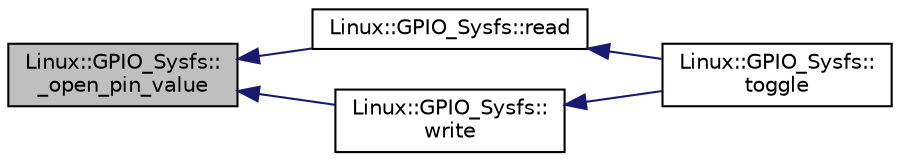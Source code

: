 digraph "Linux::GPIO_Sysfs::_open_pin_value"
{
 // INTERACTIVE_SVG=YES
  edge [fontname="Helvetica",fontsize="10",labelfontname="Helvetica",labelfontsize="10"];
  node [fontname="Helvetica",fontsize="10",shape=record];
  rankdir="LR";
  Node1 [label="Linux::GPIO_Sysfs::\l_open_pin_value",height=0.2,width=0.4,color="black", fillcolor="grey75", style="filled", fontcolor="black"];
  Node1 -> Node2 [dir="back",color="midnightblue",fontsize="10",style="solid",fontname="Helvetica"];
  Node2 [label="Linux::GPIO_Sysfs::read",height=0.2,width=0.4,color="black", fillcolor="white", style="filled",URL="$classLinux_1_1GPIO__Sysfs.html#af23312780dad5e6db0aad432cdc02b6e"];
  Node2 -> Node3 [dir="back",color="midnightblue",fontsize="10",style="solid",fontname="Helvetica"];
  Node3 [label="Linux::GPIO_Sysfs::\ltoggle",height=0.2,width=0.4,color="black", fillcolor="white", style="filled",URL="$classLinux_1_1GPIO__Sysfs.html#a177b39f5d66b147ddca0c0c45c84f66a"];
  Node1 -> Node4 [dir="back",color="midnightblue",fontsize="10",style="solid",fontname="Helvetica"];
  Node4 [label="Linux::GPIO_Sysfs::\lwrite",height=0.2,width=0.4,color="black", fillcolor="white", style="filled",URL="$classLinux_1_1GPIO__Sysfs.html#a6d20e73285eb1b73757bc5c813c3d44a"];
  Node4 -> Node3 [dir="back",color="midnightblue",fontsize="10",style="solid",fontname="Helvetica"];
}
